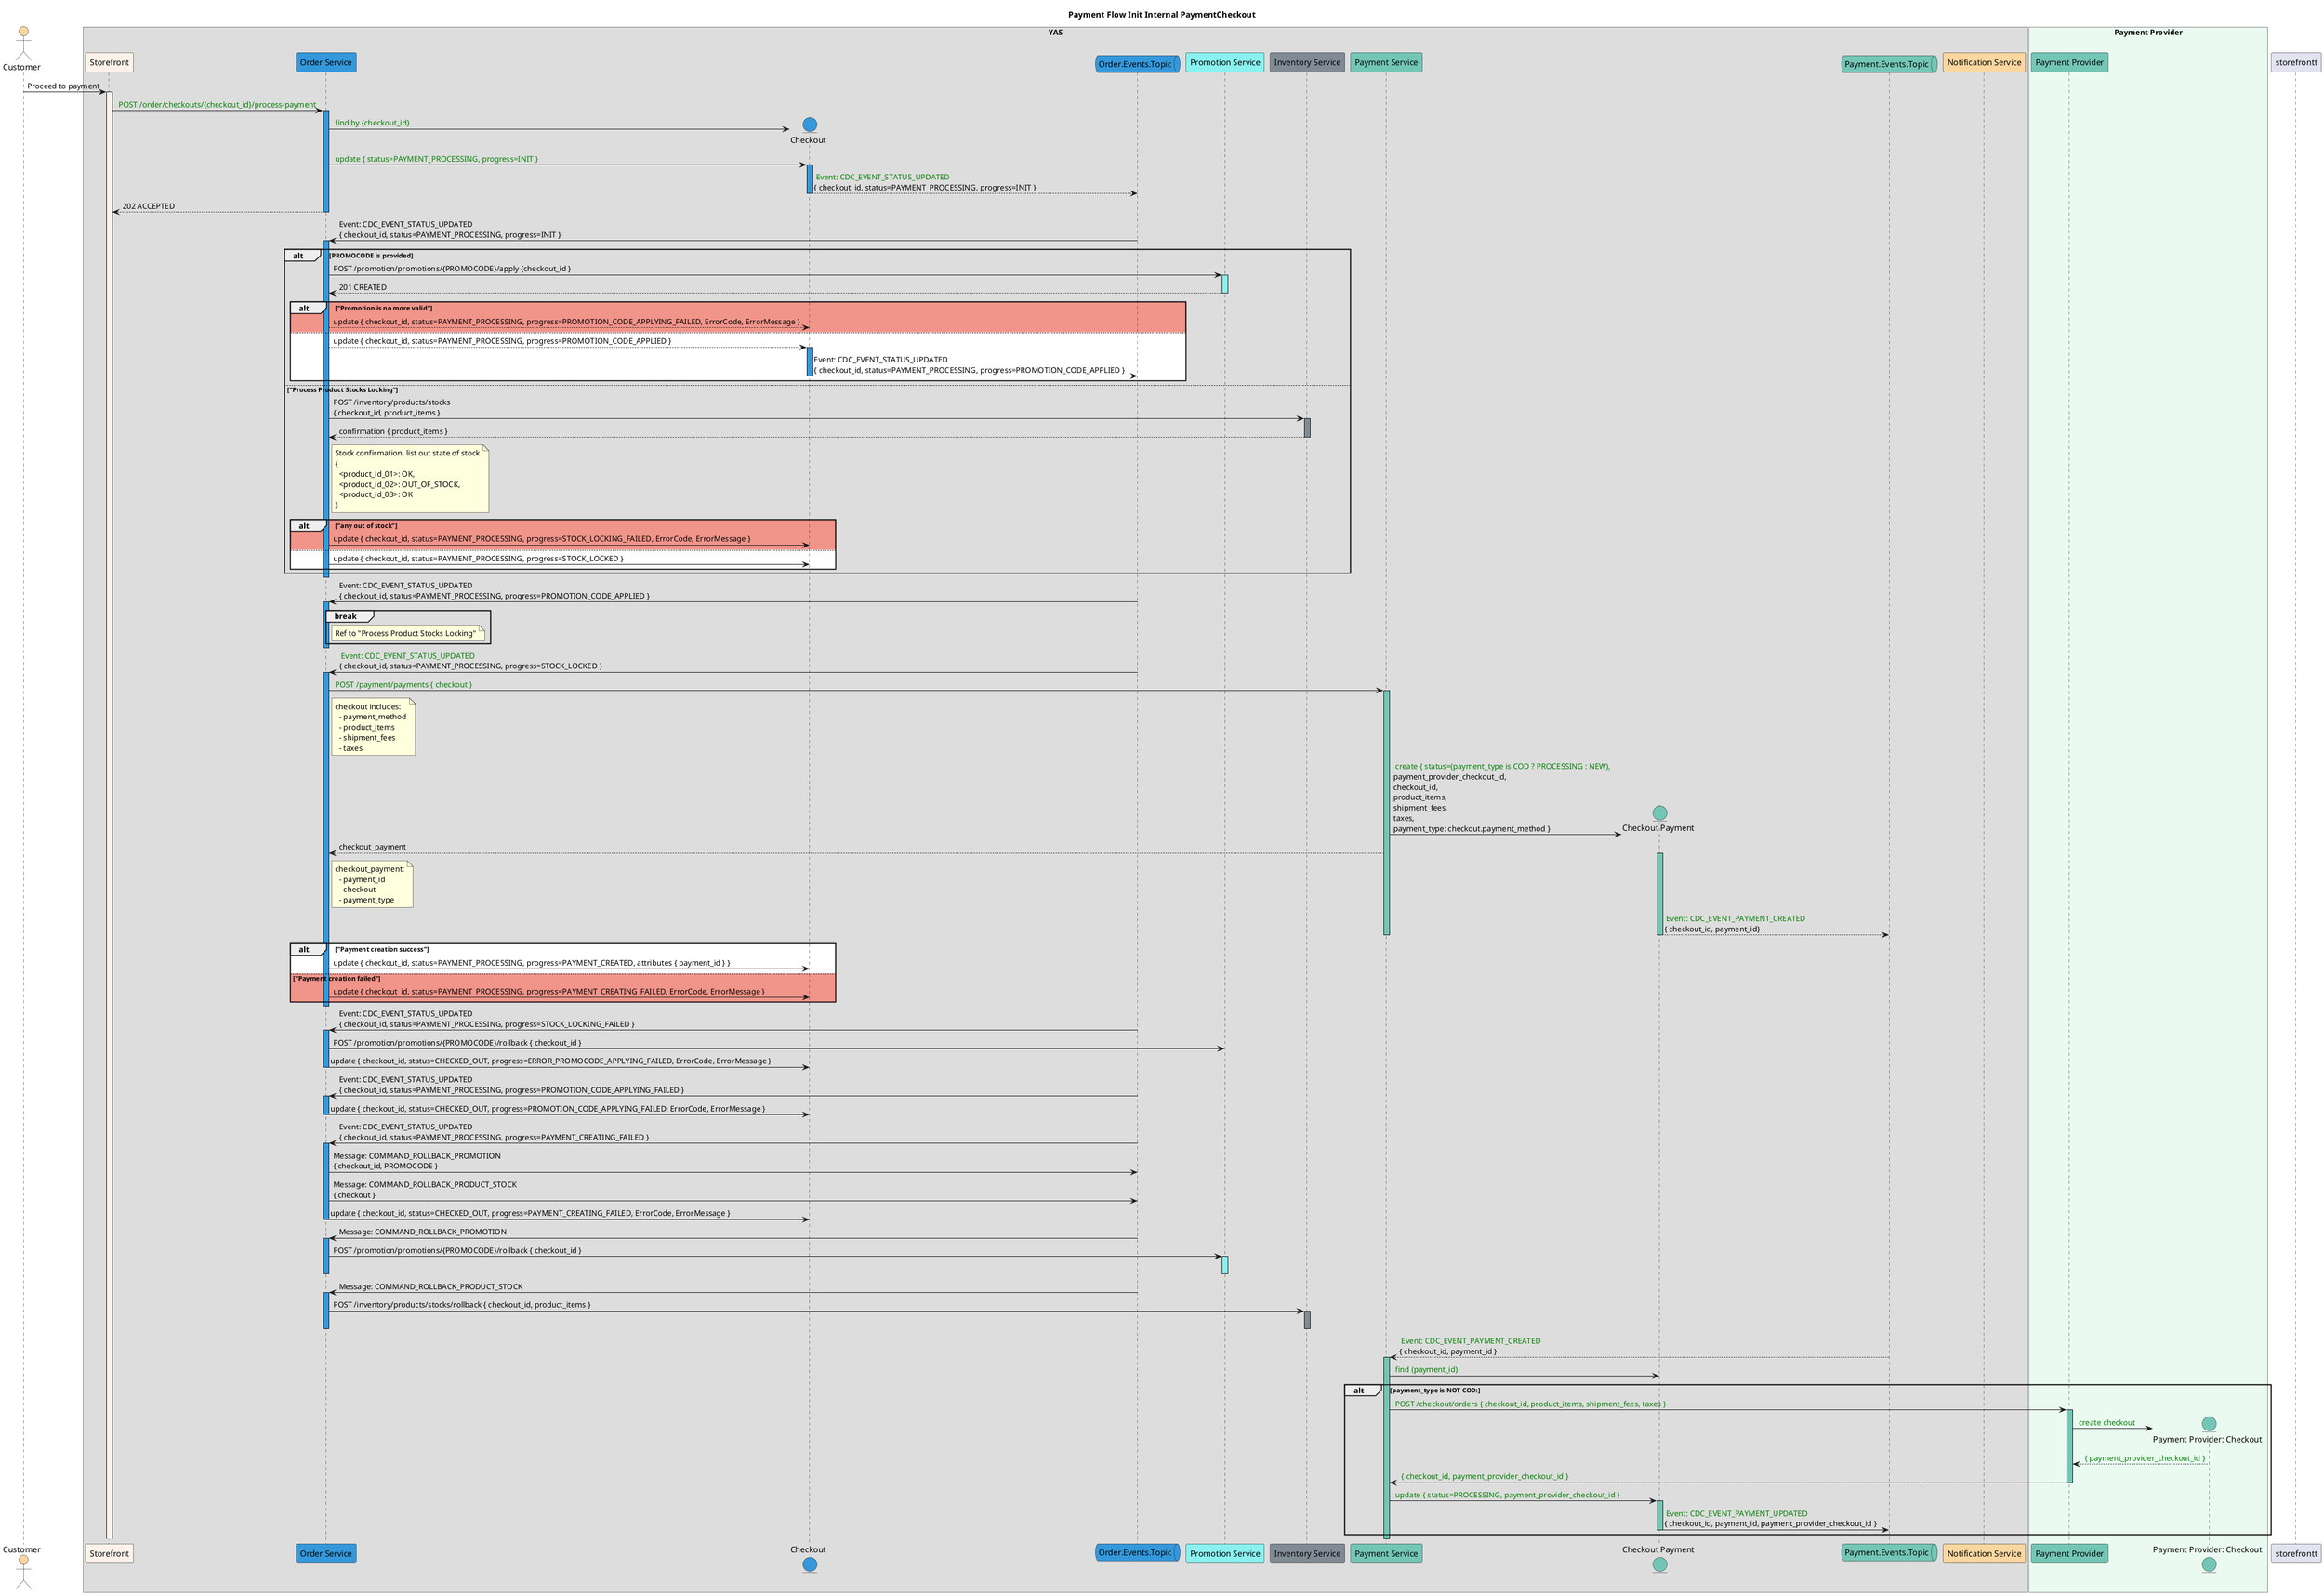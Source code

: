 @startuml Payment Flow. Payment Initialization

title Payment Flow Init Internal PaymentCheckout 

actor Customer as customer #fad7a0

box YAS
    participant "Storefront" as storefront #fdf2e9        
    participant "Order Service" as order_service #3498db    
    entity "Checkout" as checkout #3498db
    queue "Order.Events.Topic" as otopic #3498db
    participant "Promotion Service" as promotion_service #8af1f0
    participant "Inventory Service" as inventory_service #808b96
    participant "Payment Service" as payment_service #73c6b6
    entity "Checkout Payment" as checkout_payment #73c6b6
    queue "Payment.Events.Topic" as payment_topic #73c6b6
    participant "Notification Service" as notification_service #fad7a0
end box 

box "Payment Provider" #eafaf1
    participant "Payment Provider" as payment_provider #73c6b6
    entity "Payment Provider: Checkout" as payment_provider_checkout #73c6b6
end box

customer -> storefront: Proceed to payment
activate storefront #fdf2e9   
  storefront -> order_service: <color:green> POST /order/checkouts/{checkout_id}/process-payment
  activate order_service #3498db
    order_service -> checkout **: <color:green> find by {checkout_id}
    order_service -> checkout: <color:green> update { status=PAYMENT_PROCESSING, progress=INIT }
    activate checkout #3498db
      checkout --> otopic: <color:green> Event: CDC_EVENT_STATUS_UPDATED \n{ checkout_id, status=PAYMENT_PROCESSING, progress=INIT }
    deactivate checkout
    storefront <-- order_service: 202 ACCEPTED
  deactivate order_service
deactivate storefrontt
otopic -> order_service: Event: CDC_EVENT_STATUS_UPDATED \n{ checkout_id, status=PAYMENT_PROCESSING, progress=INIT }
activate order_service #3498db
  alt PROMOCODE is provided 
    
    order_service -> promotion_service: POST /promotion/promotions/{PROMOCODE}/apply {checkout_id }
    activate promotion_service #8af1f0
      promotion_service --> order_service: 201 CREATED
    deactivate promotion_service 

    alt #f1948a "Promotion is no more valid"
      order_service --> checkout: update { checkout_id, status=PAYMENT_PROCESSING, progress=PROMOTION_CODE_APPLYING_FAILED, ErrorCode, ErrorMessage }
    else #ffffff
      order_service --> checkout: update { checkout_id, status=PAYMENT_PROCESSING, progress=PROMOTION_CODE_APPLIED }
      activate checkout #3498db
        checkout -> otopic: Event: CDC_EVENT_STATUS_UPDATED \n{ checkout_id, status=PAYMENT_PROCESSING, progress=PROMOTION_CODE_APPLIED }
      deactivate checkout
    end
  else "Process Product Stocks Locking"
    order_service -> inventory_service: POST /inventory/products/stocks \n{ checkout_id, product_items }
    activate inventory_service #808b96
      inventory_service --> order_service: confirmation { product_items }
      note right of order_service
        Stock confirmation, list out state of stock
        {
          <product_id_01>: OK,
          <product_id_02>: OUT_OF_STOCK,
          <product_id_03>: OK
        }
      end note
    deactivate inventory_service
    
    alt #f1948a "any out of stock"
      order_service -> checkout: update { checkout_id, status=PAYMENT_PROCESSING, progress=STOCK_LOCKING_FAILED, ErrorCode, ErrorMessage }
    else #ffffff
      order_service -> checkout: update { checkout_id, status=PAYMENT_PROCESSING, progress=STOCK_LOCKED }
    end 

  end
deactivate order_service

otopic -> order_service: Event: CDC_EVENT_STATUS_UPDATED \n{ checkout_id, status=PAYMENT_PROCESSING, progress=PROMOTION_CODE_APPLIED }
activate order_service #3498db
  break
    note right of order_service
      Ref to "Process Product Stocks Locking"
    end note
  end 
deactivate order_service

otopic -> order_service: <color:green> Event: CDC_EVENT_STATUS_UPDATED \n{ checkout_id, status=PAYMENT_PROCESSING, progress=STOCK_LOCKED }
activate order_service #3498db
  order_service -> payment_service: <color:green> POST /payment/payments { checkout }
    note right of order_service
      checkout includes:
        - payment_method
        - product_items
        - shipment_fees
        - taxes
    end note 
    activate payment_service #73c6b6 
      payment_service -> checkout_payment **: <color:green> create { status=(payment_type is COD ? PROCESSING : NEW), \npayment_provider_checkout_id, \ncheckout_id, \nproduct_items, \nshipment_fees, \ntaxes, \npayment_type: checkout.payment_method }
      order_service <-- payment_service: checkout_payment
      note right of order_service
        checkout_payment:
          - payment_id
          - checkout
          - payment_type
      end note
      activate checkout_payment #73c6b6 
        checkout_payment --> payment_topic: <color:green> Event: CDC_EVENT_PAYMENT_CREATED \n{ checkout_id, payment_id}
      deactivate checkout_payment
    deactivate payment_service
    alt #ffffff "Payment creation success"
      order_service -> checkout: update { checkout_id, status=PAYMENT_PROCESSING, progress=PAYMENT_CREATED, attributes { payment_id } }
    else #f1948a "Payment creation failed"
      order_service -> checkout: update { checkout_id, status=PAYMENT_PROCESSING, progress=PAYMENT_CREATING_FAILED, ErrorCode, ErrorMessage }      
    end 
deactivate order_service

otopic -> order_service: Event: CDC_EVENT_STATUS_UPDATED \n{ checkout_id, status=PAYMENT_PROCESSING, progress=STOCK_LOCKING_FAILED }
activate order_service #3498db
  order_service -> promotion_service: POST /promotion/promotions/{PROMOCODE}/rollback { checkout_id }
  order_service -> checkout: update { checkout_id, status=CHECKED_OUT, progress=ERROR_PROMOCODE_APPLYING_FAILED, ErrorCode, ErrorMessage }
deactivate order_service

otopic -> order_service: Event: CDC_EVENT_STATUS_UPDATED \n{ checkout_id, status=PAYMENT_PROCESSING, progress=PROMOTION_CODE_APPLYING_FAILED }
activate order_service #3498db
  order_service -> checkout: update { checkout_id, status=CHECKED_OUT, progress=PROMOTION_CODE_APPLYING_FAILED, ErrorCode, ErrorMessage }
deactivate order_service

otopic -> order_service: Event: CDC_EVENT_STATUS_UPDATED \n{ checkout_id, status=PAYMENT_PROCESSING, progress=PAYMENT_CREATING_FAILED }
activate order_service #3498db
  order_service -> otopic: Message: COMMAND_ROLLBACK_PROMOTION \n{ checkout_id, PROMOCODE }
  order_service -> otopic: Message: COMMAND_ROLLBACK_PRODUCT_STOCK \n{ checkout }
  order_service -> checkout: update { checkout_id, status=CHECKED_OUT, progress=PAYMENT_CREATING_FAILED, ErrorCode, ErrorMessage }
deactivate order_service

otopic -> order_service: Message: COMMAND_ROLLBACK_PROMOTION 
activate order_service #3498db
  order_service -> promotion_service: POST /promotion/promotions/{PROMOCODE}/rollback { checkout_id } 
  activate promotion_service #8af1f0
  deactivate promotion_service
deactivate  order_service

otopic -> order_service: Message: COMMAND_ROLLBACK_PRODUCT_STOCK 
activate order_service #3498db
  order_service -> inventory_service: POST /inventory/products/stocks/rollback { checkout_id, product_items }
  activate inventory_service #808b96
  deactivate inventory_service
deactivate  order_service

payment_topic --> payment_service: <color:green> Event: CDC_EVENT_PAYMENT_CREATED \n{ checkout_id, payment_id }
activate payment_service #73c6b6
  payment_service -> checkout_payment: <color:green> find (payment_id)
  alt payment_type is NOT COD:
    payment_service  -> payment_provider: <color:green> POST /checkout/orders { checkout_id, product_items, shipment_fees, taxes }
    activate payment_provider #73c6b6          
      payment_provider -> payment_provider_checkout **: <color:green> create checkout
      payment_provider <-- payment_provider_checkout: <color:green> { payment_provider_checkout_id }
      payment_service <-- payment_provider: <color:green> { checkout_id, payment_provider_checkout_id }
    deactivate payment_provider
    payment_service -> checkout_payment: <color:green> update { status=PROCESSING, payment_provider_checkout_id }
    activate checkout_payment #73c6b6 
      checkout_payment -> payment_topic: <color:green> Event: CDC_EVENT_PAYMENT_UPDATED \n{ checkout_id, payment_id, payment_provider_checkout_id }
    deactivate checkout_payment    
  end 
deactivate payment_service
@enduml